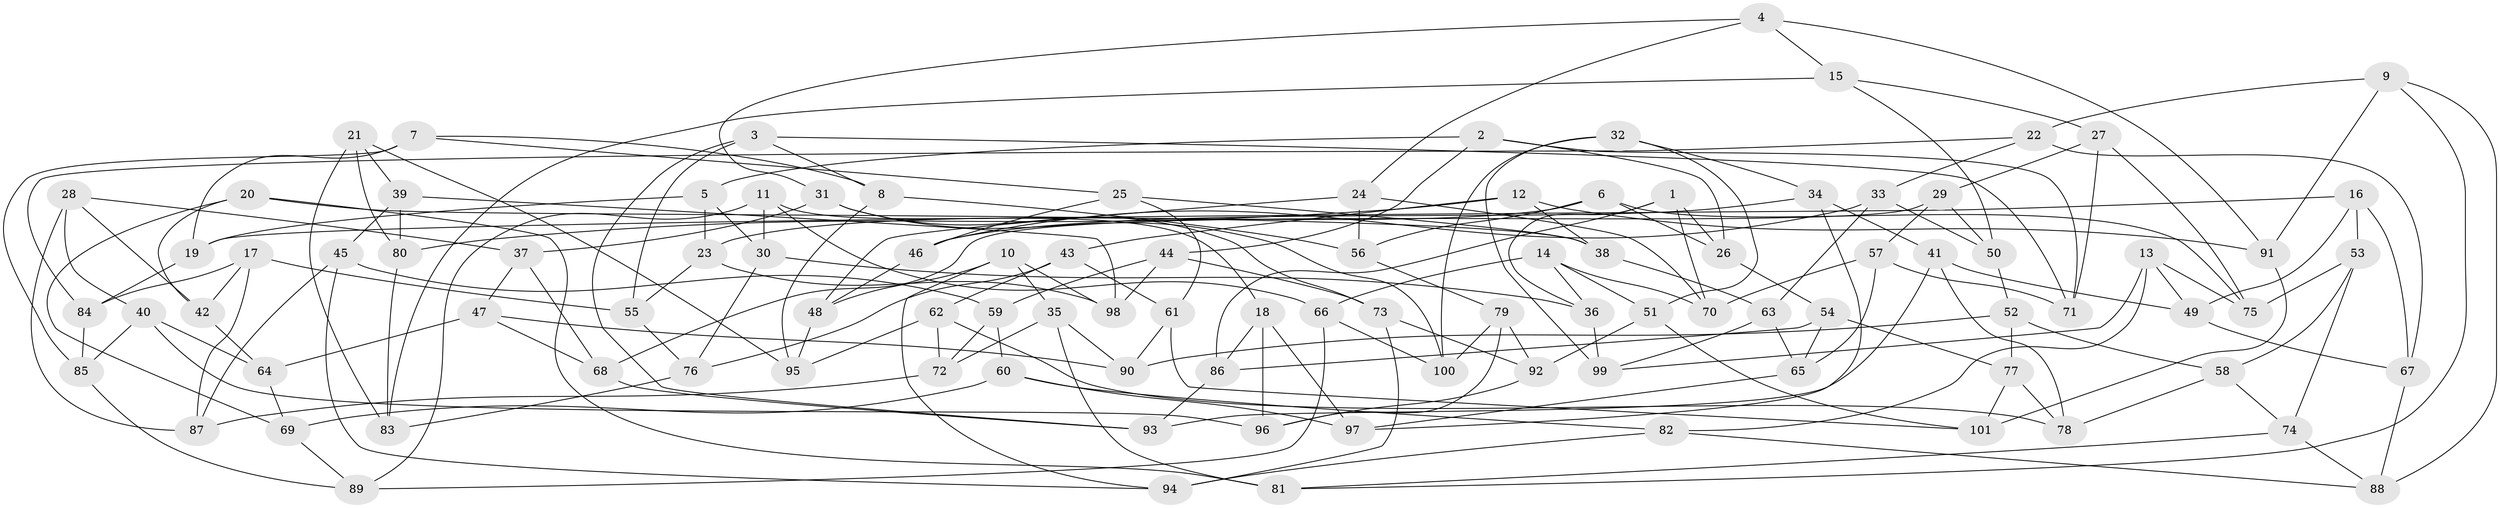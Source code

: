 // coarse degree distribution, {5: 0.15517241379310345, 6: 0.5172413793103449, 4: 0.3103448275862069, 3: 0.017241379310344827}
// Generated by graph-tools (version 1.1) at 2025/24/03/03/25 07:24:31]
// undirected, 101 vertices, 202 edges
graph export_dot {
graph [start="1"]
  node [color=gray90,style=filled];
  1;
  2;
  3;
  4;
  5;
  6;
  7;
  8;
  9;
  10;
  11;
  12;
  13;
  14;
  15;
  16;
  17;
  18;
  19;
  20;
  21;
  22;
  23;
  24;
  25;
  26;
  27;
  28;
  29;
  30;
  31;
  32;
  33;
  34;
  35;
  36;
  37;
  38;
  39;
  40;
  41;
  42;
  43;
  44;
  45;
  46;
  47;
  48;
  49;
  50;
  51;
  52;
  53;
  54;
  55;
  56;
  57;
  58;
  59;
  60;
  61;
  62;
  63;
  64;
  65;
  66;
  67;
  68;
  69;
  70;
  71;
  72;
  73;
  74;
  75;
  76;
  77;
  78;
  79;
  80;
  81;
  82;
  83;
  84;
  85;
  86;
  87;
  88;
  89;
  90;
  91;
  92;
  93;
  94;
  95;
  96;
  97;
  98;
  99;
  100;
  101;
  1 -- 26;
  1 -- 36;
  1 -- 70;
  1 -- 86;
  2 -- 5;
  2 -- 44;
  2 -- 26;
  2 -- 71;
  3 -- 71;
  3 -- 93;
  3 -- 55;
  3 -- 8;
  4 -- 91;
  4 -- 15;
  4 -- 31;
  4 -- 24;
  5 -- 19;
  5 -- 30;
  5 -- 23;
  6 -- 23;
  6 -- 56;
  6 -- 75;
  6 -- 26;
  7 -- 19;
  7 -- 25;
  7 -- 85;
  7 -- 8;
  8 -- 56;
  8 -- 95;
  9 -- 81;
  9 -- 88;
  9 -- 22;
  9 -- 91;
  10 -- 94;
  10 -- 48;
  10 -- 98;
  10 -- 35;
  11 -- 18;
  11 -- 30;
  11 -- 66;
  11 -- 89;
  12 -- 80;
  12 -- 43;
  12 -- 38;
  12 -- 91;
  13 -- 75;
  13 -- 82;
  13 -- 99;
  13 -- 49;
  14 -- 51;
  14 -- 36;
  14 -- 66;
  14 -- 70;
  15 -- 83;
  15 -- 50;
  15 -- 27;
  16 -- 19;
  16 -- 49;
  16 -- 53;
  16 -- 67;
  17 -- 42;
  17 -- 55;
  17 -- 87;
  17 -- 84;
  18 -- 97;
  18 -- 96;
  18 -- 86;
  19 -- 84;
  20 -- 69;
  20 -- 81;
  20 -- 42;
  20 -- 38;
  21 -- 83;
  21 -- 80;
  21 -- 39;
  21 -- 95;
  22 -- 67;
  22 -- 84;
  22 -- 33;
  23 -- 55;
  23 -- 98;
  24 -- 56;
  24 -- 70;
  24 -- 48;
  25 -- 38;
  25 -- 46;
  25 -- 61;
  26 -- 54;
  27 -- 29;
  27 -- 71;
  27 -- 75;
  28 -- 40;
  28 -- 87;
  28 -- 37;
  28 -- 42;
  29 -- 57;
  29 -- 68;
  29 -- 50;
  30 -- 36;
  30 -- 76;
  31 -- 73;
  31 -- 100;
  31 -- 37;
  32 -- 99;
  32 -- 34;
  32 -- 51;
  32 -- 100;
  33 -- 46;
  33 -- 50;
  33 -- 63;
  34 -- 46;
  34 -- 41;
  34 -- 97;
  35 -- 90;
  35 -- 72;
  35 -- 81;
  36 -- 99;
  37 -- 68;
  37 -- 47;
  38 -- 63;
  39 -- 98;
  39 -- 80;
  39 -- 45;
  40 -- 85;
  40 -- 64;
  40 -- 96;
  41 -- 78;
  41 -- 49;
  41 -- 93;
  42 -- 64;
  43 -- 61;
  43 -- 62;
  43 -- 76;
  44 -- 73;
  44 -- 59;
  44 -- 98;
  45 -- 87;
  45 -- 59;
  45 -- 94;
  46 -- 48;
  47 -- 64;
  47 -- 68;
  47 -- 90;
  48 -- 95;
  49 -- 67;
  50 -- 52;
  51 -- 92;
  51 -- 101;
  52 -- 58;
  52 -- 90;
  52 -- 77;
  53 -- 74;
  53 -- 75;
  53 -- 58;
  54 -- 77;
  54 -- 86;
  54 -- 65;
  55 -- 76;
  56 -- 79;
  57 -- 65;
  57 -- 70;
  57 -- 71;
  58 -- 74;
  58 -- 78;
  59 -- 72;
  59 -- 60;
  60 -- 97;
  60 -- 82;
  60 -- 69;
  61 -- 101;
  61 -- 90;
  62 -- 78;
  62 -- 72;
  62 -- 95;
  63 -- 65;
  63 -- 99;
  64 -- 69;
  65 -- 97;
  66 -- 89;
  66 -- 100;
  67 -- 88;
  68 -- 93;
  69 -- 89;
  72 -- 87;
  73 -- 92;
  73 -- 94;
  74 -- 88;
  74 -- 81;
  76 -- 83;
  77 -- 78;
  77 -- 101;
  79 -- 100;
  79 -- 92;
  79 -- 96;
  80 -- 83;
  82 -- 94;
  82 -- 88;
  84 -- 85;
  85 -- 89;
  86 -- 93;
  91 -- 101;
  92 -- 96;
}
